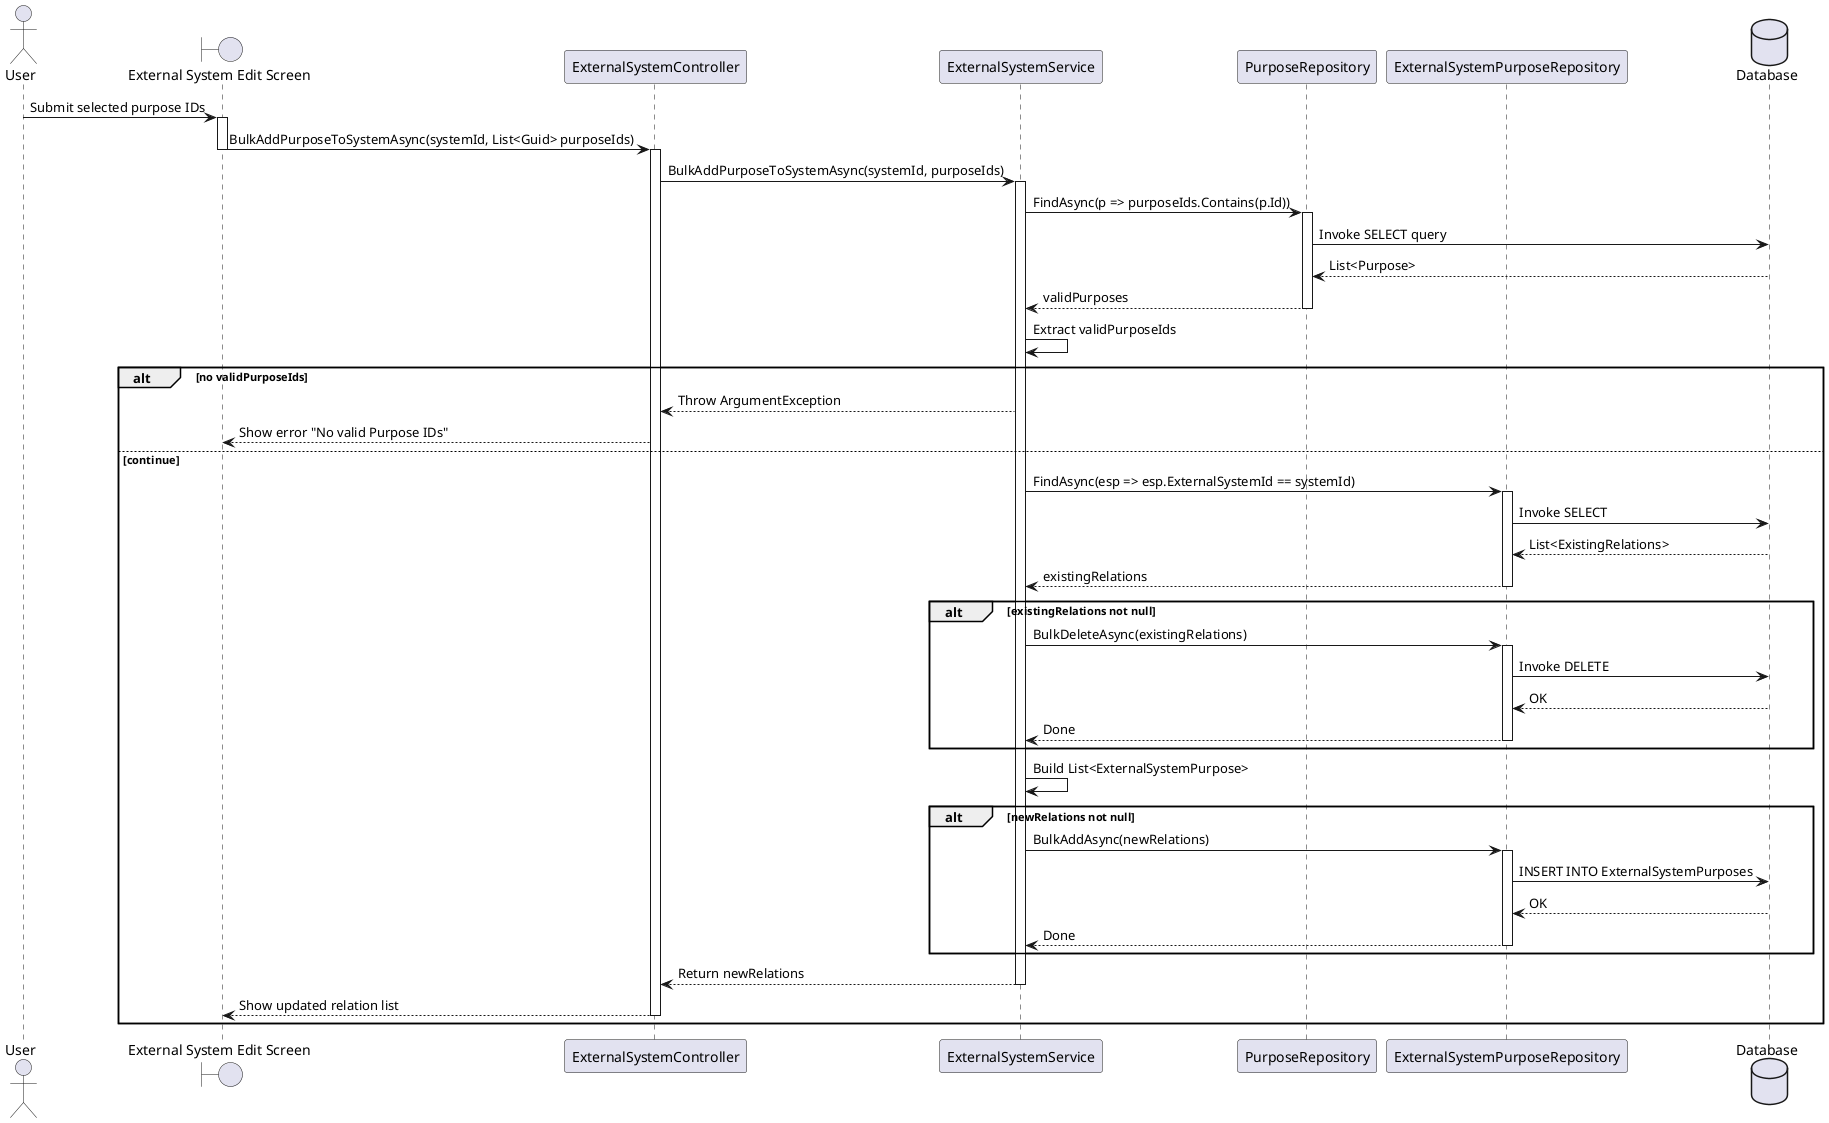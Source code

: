 @startuml
actor "User" as Admin
boundary "External System Edit Screen" as Screen
participant "ExternalSystemController" as Controller
participant "ExternalSystemService" as Service
participant "PurposeRepository" as PurposeRepo
participant "ExternalSystemPurposeRepository" as RelationRepo
database "Database" as DB

Admin -> Screen : Submit selected purpose IDs
activate Screen
Screen -> Controller : BulkAddPurposeToSystemAsync(systemId, List<Guid> purposeIds)
deactivate Screen
activate Controller

Controller -> Service : BulkAddPurposeToSystemAsync(systemId, purposeIds)
activate Service

' === Get valid purposes ===
Service -> PurposeRepo : FindAsync(p => purposeIds.Contains(p.Id))
activate PurposeRepo
PurposeRepo -> DB : Invoke SELECT query
DB --> PurposeRepo : List<Purpose>
PurposeRepo --> Service : validPurposes
deactivate PurposeRepo

Service -> Service : Extract validPurposeIds

alt no validPurposeIds
    Service --> Controller : Throw ArgumentException
    Controller --> Screen : Show error "No valid Purpose IDs"
    
else continue

    ' === Load existing relations ===
    Service -> RelationRepo : FindAsync(esp => esp.ExternalSystemId == systemId)
    activate RelationRepo
    RelationRepo -> DB : Invoke SELECT
    DB --> RelationRepo : List<ExistingRelations>
    RelationRepo --> Service : existingRelations
    deactivate RelationRepo

    alt existingRelations not null
        Service -> RelationRepo : BulkDeleteAsync(existingRelations)
        activate RelationRepo
        RelationRepo -> DB : Invoke DELETE
        DB --> RelationRepo : OK
        RelationRepo --> Service : Done
        deactivate RelationRepo
    end

    ' === Create new relations ===
    Service -> Service : Build List<ExternalSystemPurpose>

    alt newRelations not null
        Service -> RelationRepo : BulkAddAsync(newRelations)
        activate RelationRepo
        RelationRepo -> DB : INSERT INTO ExternalSystemPurposes
        DB --> RelationRepo : OK
        RelationRepo --> Service : Done
        deactivate RelationRepo
    end

    Service --> Controller : Return newRelations
    deactivate Service

    Controller --> Screen : Show updated relation list
    deactivate Controller
end
@enduml

